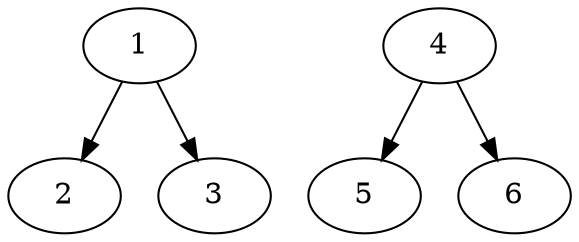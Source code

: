 strict digraph G {
  1 [ label="1" ];
  2 [ label="2" ];
  3 [ label="3" ];
  4 [ label="4" ];
  5 [ label="5" ];
  6 [ label="6" ];
  1 -> 2;
  1 -> 3;
  4 -> 6;
  4 -> 5;
}
